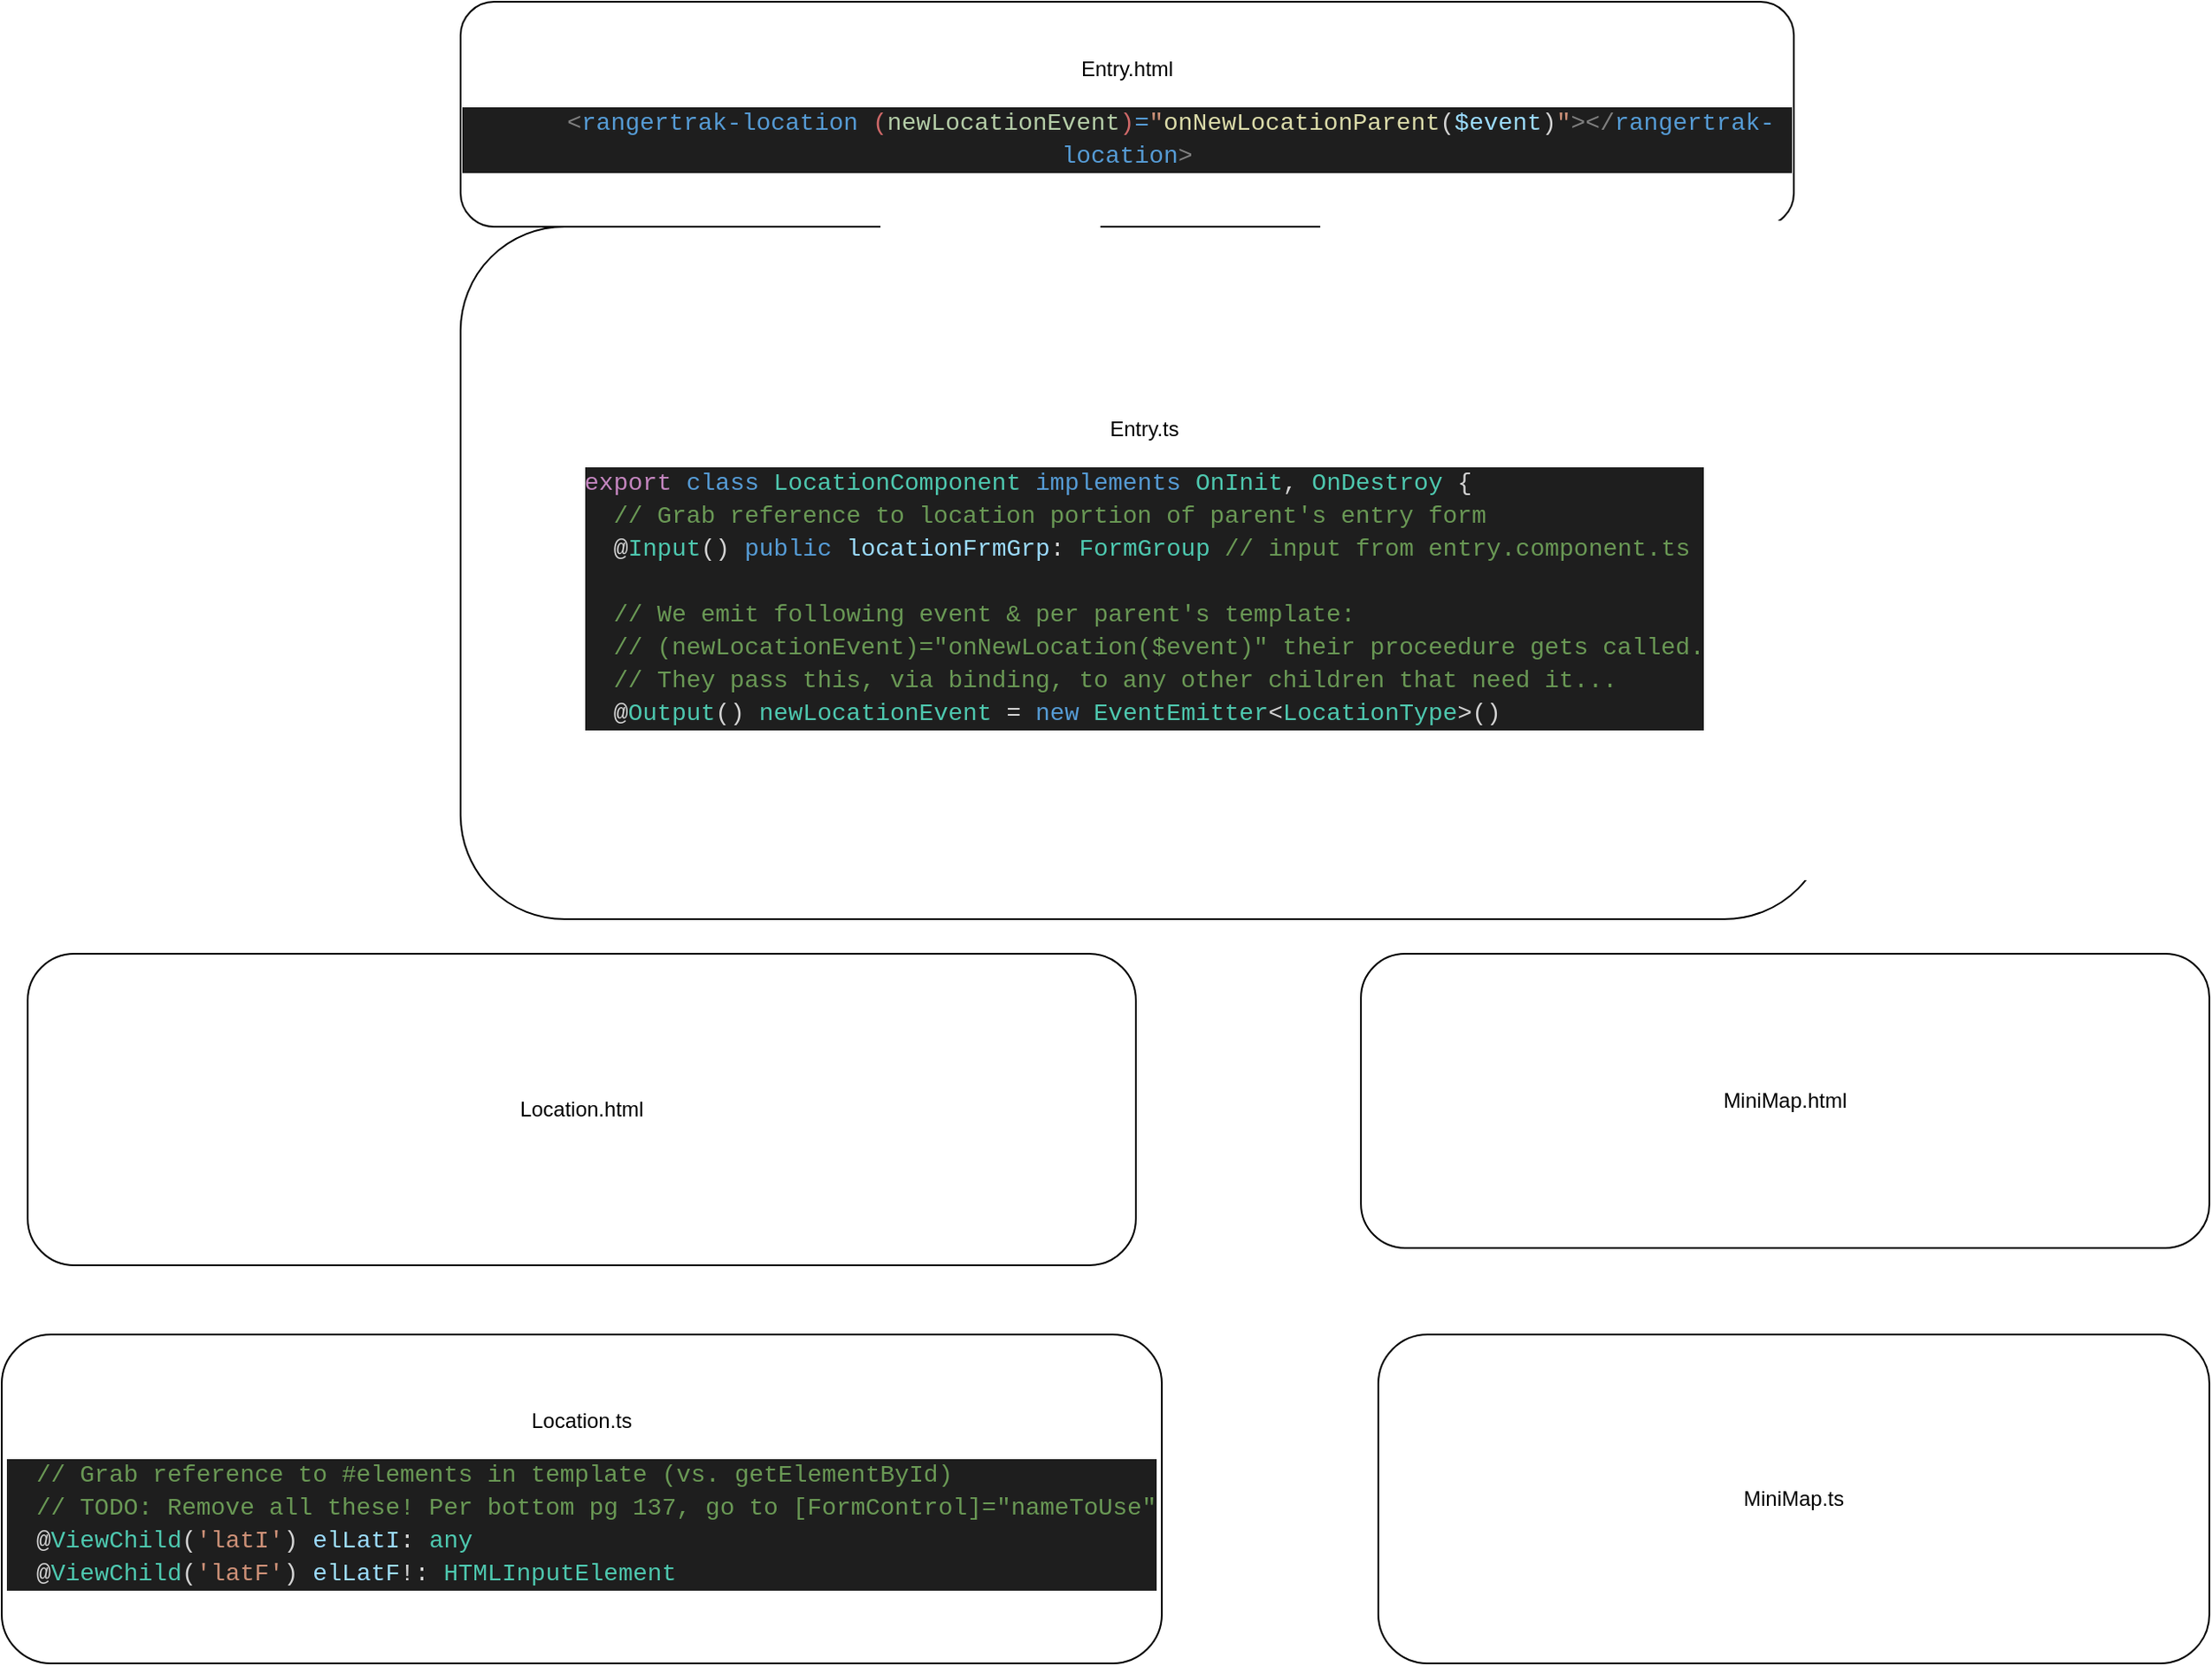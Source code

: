 <mxfile version="18.0.6" type="device"><diagram id="Jyo_Phf02osCx58s75rg" name="Page-1"><mxGraphModel dx="2183" dy="1453" grid="1" gridSize="10" guides="1" tooltips="1" connect="1" arrows="1" fold="1" page="1" pageScale="1" pageWidth="850" pageHeight="1100" math="0" shadow="0"><root><mxCell id="0"/><mxCell id="1" parent="0"/><mxCell id="FTd-5sMnK3_VIhfwNZIz-1" value="Entry.html&lt;br&gt;&lt;br&gt;&lt;div style=&quot;color: rgb(212, 212, 212); background-color: rgb(30, 30, 30); font-family: Consolas, &amp;quot;Courier New&amp;quot;, monospace; font-size: 14px; line-height: 19px;&quot;&gt;&lt;div&gt;&amp;nbsp; &amp;nbsp; &amp;nbsp;&amp;nbsp;&lt;span style=&quot;color: rgb(128, 128, 128);&quot;&gt;&amp;lt;&lt;/span&gt;&lt;span style=&quot;color: rgb(86, 156, 214);&quot;&gt;rangertrak-location&lt;/span&gt; &lt;span style=&quot;color: rgb(209, 105, 105);&quot;&gt;(&lt;/span&gt;&lt;span style=&quot;color: rgb(181, 206, 168);&quot;&gt;newLocationEvent&lt;/span&gt;&lt;span style=&quot;color: rgb(209, 105, 105);&quot;&gt;)&lt;/span&gt;&lt;span style=&quot;color: rgb(86, 156, 214);&quot;&gt;=&lt;/span&gt;&lt;span style=&quot;color: rgb(206, 145, 120);&quot;&gt;&quot;&lt;/span&gt;&lt;span style=&quot;color: rgb(220, 220, 170);&quot;&gt;onNewLocationParent&lt;/span&gt;(&lt;span style=&quot;color: rgb(156, 220, 254);&quot;&gt;$event&lt;/span&gt;)&lt;span style=&quot;color: rgb(206, 145, 120);&quot;&gt;&quot;&lt;/span&gt;&lt;span style=&quot;color: rgb(128, 128, 128);&quot;&gt;&amp;gt;&amp;lt;/&lt;/span&gt;&lt;span style=&quot;color: rgb(86, 156, 214);&quot;&gt;rangertrak-location&lt;/span&gt;&lt;span style=&quot;color: rgb(128, 128, 128);&quot;&gt;&amp;gt;&lt;/span&gt;&lt;/div&gt;&lt;/div&gt;" style="rounded=1;whiteSpace=wrap;html=1;" vertex="1" parent="1"><mxGeometry x="320" y="30" width="770" height="130" as="geometry"/></mxCell><mxCell id="FTd-5sMnK3_VIhfwNZIz-2" value="Location.ts&lt;br&gt;&lt;br&gt;&lt;div style=&quot;color: rgb(212, 212, 212); background-color: rgb(30, 30, 30); font-family: Consolas, &amp;quot;Courier New&amp;quot;, monospace; font-size: 14px; line-height: 19px;&quot;&gt;&lt;div style=&quot;text-align: left;&quot;&gt;&amp;nbsp; &lt;span style=&quot;color: #6a9955;&quot;&gt;// Grab reference to #elements in template (vs. getElementById)&lt;/span&gt;&lt;/div&gt;&lt;div style=&quot;text-align: left;&quot;&gt;&amp;nbsp; &lt;span style=&quot;color: #6a9955;&quot;&gt;// TODO: Remove all these! Per bottom pg 137, go to [FormControl]=&quot;nameToUse&quot;&lt;/span&gt;&lt;/div&gt;&lt;div style=&quot;text-align: left;&quot;&gt;&amp;nbsp; @&lt;span style=&quot;color: #4ec9b0;&quot;&gt;ViewChild&lt;/span&gt;(&lt;span style=&quot;color: #ce9178;&quot;&gt;'latI'&lt;/span&gt;) &lt;span style=&quot;color: #9cdcfe;&quot;&gt;elLatI&lt;/span&gt;: &lt;span style=&quot;color: #4ec9b0;&quot;&gt;any&lt;/span&gt;&lt;/div&gt;&lt;div style=&quot;text-align: left;&quot;&gt;&amp;nbsp; @&lt;span style=&quot;color: #4ec9b0;&quot;&gt;ViewChild&lt;/span&gt;(&lt;span style=&quot;color: #ce9178;&quot;&gt;'latF'&lt;/span&gt;) &lt;span style=&quot;color: #9cdcfe;&quot;&gt;elLatF&lt;/span&gt;!: &lt;span style=&quot;color: #4ec9b0;&quot;&gt;HTMLInputElement&lt;/span&gt;&lt;/div&gt;&lt;/div&gt;" style="rounded=1;whiteSpace=wrap;html=1;" vertex="1" parent="1"><mxGeometry x="55" y="800" width="670" height="190" as="geometry"/></mxCell><mxCell id="FTd-5sMnK3_VIhfwNZIz-3" value="Location.html&lt;br&gt;" style="rounded=1;whiteSpace=wrap;html=1;" vertex="1" parent="1"><mxGeometry x="70" y="580" width="640" height="180" as="geometry"/></mxCell><mxCell id="FTd-5sMnK3_VIhfwNZIz-4" value="Entry.ts&lt;br&gt;&lt;br&gt;&lt;div style=&quot;color: rgb(212, 212, 212); background-color: rgb(30, 30, 30); font-family: Consolas, &amp;quot;Courier New&amp;quot;, monospace; font-size: 14px; line-height: 19px;&quot;&gt;&lt;div style=&quot;text-align: left;&quot;&gt;&lt;span style=&quot;color: #c586c0;&quot;&gt;export&lt;/span&gt; &lt;span style=&quot;color: #569cd6;&quot;&gt;class&lt;/span&gt; &lt;span style=&quot;color: #4ec9b0;&quot;&gt;LocationComponent&lt;/span&gt; &lt;span style=&quot;color: #569cd6;&quot;&gt;implements&lt;/span&gt; &lt;span style=&quot;color: #4ec9b0;&quot;&gt;OnInit&lt;/span&gt;, &lt;span style=&quot;color: #4ec9b0;&quot;&gt;OnDestroy&lt;/span&gt; {&lt;/div&gt;&lt;div style=&quot;text-align: left;&quot;&gt;&amp;nbsp; &lt;span style=&quot;color: #6a9955;&quot;&gt;// Grab reference to location portion of parent's entry form&lt;/span&gt;&lt;/div&gt;&lt;div style=&quot;text-align: left;&quot;&gt;&amp;nbsp; @&lt;span style=&quot;color: #4ec9b0;&quot;&gt;Input&lt;/span&gt;() &lt;span style=&quot;color: #569cd6;&quot;&gt;public&lt;/span&gt; &lt;span style=&quot;color: #9cdcfe;&quot;&gt;locationFrmGrp&lt;/span&gt;: &lt;span style=&quot;color: #4ec9b0;&quot;&gt;FormGroup&lt;/span&gt; &lt;span style=&quot;color: #6a9955;&quot;&gt;// input from entry.component.ts&lt;/span&gt;&lt;/div&gt;&lt;div style=&quot;text-align: left;&quot;&gt;&amp;nbsp;&amp;nbsp;&lt;/div&gt;&lt;div style=&quot;text-align: left;&quot;&gt;&amp;nbsp; &lt;span style=&quot;color: #6a9955;&quot;&gt;// We emit following event &amp;amp; per parent's template:&lt;/span&gt;&lt;/div&gt;&lt;div style=&quot;text-align: left;&quot;&gt;&amp;nbsp; &lt;span style=&quot;color: #6a9955;&quot;&gt;// (newLocationEvent)=&quot;onNewLocation($event)&quot; their proceedure gets called.&lt;/span&gt;&lt;/div&gt;&lt;div style=&quot;text-align: left;&quot;&gt;&amp;nbsp; &lt;span style=&quot;color: #6a9955;&quot;&gt;// They pass this, via binding, to any other children that need it...&lt;/span&gt;&lt;/div&gt;&lt;div style=&quot;text-align: left;&quot;&gt;&amp;nbsp; @&lt;span style=&quot;color: #4ec9b0;&quot;&gt;Output&lt;/span&gt;() &lt;span style=&quot;color: #4ec9b0;&quot;&gt;newLocationEvent&lt;/span&gt; = &lt;span style=&quot;color: #569cd6;&quot;&gt;new&lt;/span&gt; &lt;span style=&quot;color: #4ec9b0;&quot;&gt;EventEmitter&lt;/span&gt;&amp;lt;&lt;span style=&quot;color: #4ec9b0;&quot;&gt;LocationType&lt;/span&gt;&amp;gt;()&lt;/div&gt;&lt;/div&gt;" style="rounded=1;whiteSpace=wrap;html=1;" vertex="1" parent="1"><mxGeometry x="320" y="160" width="790" height="400" as="geometry"/></mxCell><mxCell id="FTd-5sMnK3_VIhfwNZIz-5" value="MiniMap.ts&lt;br&gt;" style="rounded=1;whiteSpace=wrap;html=1;" vertex="1" parent="1"><mxGeometry x="850" y="800" width="480" height="190" as="geometry"/></mxCell><mxCell id="FTd-5sMnK3_VIhfwNZIz-6" value="MiniMap.html" style="rounded=1;whiteSpace=wrap;html=1;" vertex="1" parent="1"><mxGeometry x="840" y="580" width="490" height="170" as="geometry"/></mxCell></root></mxGraphModel></diagram></mxfile>
